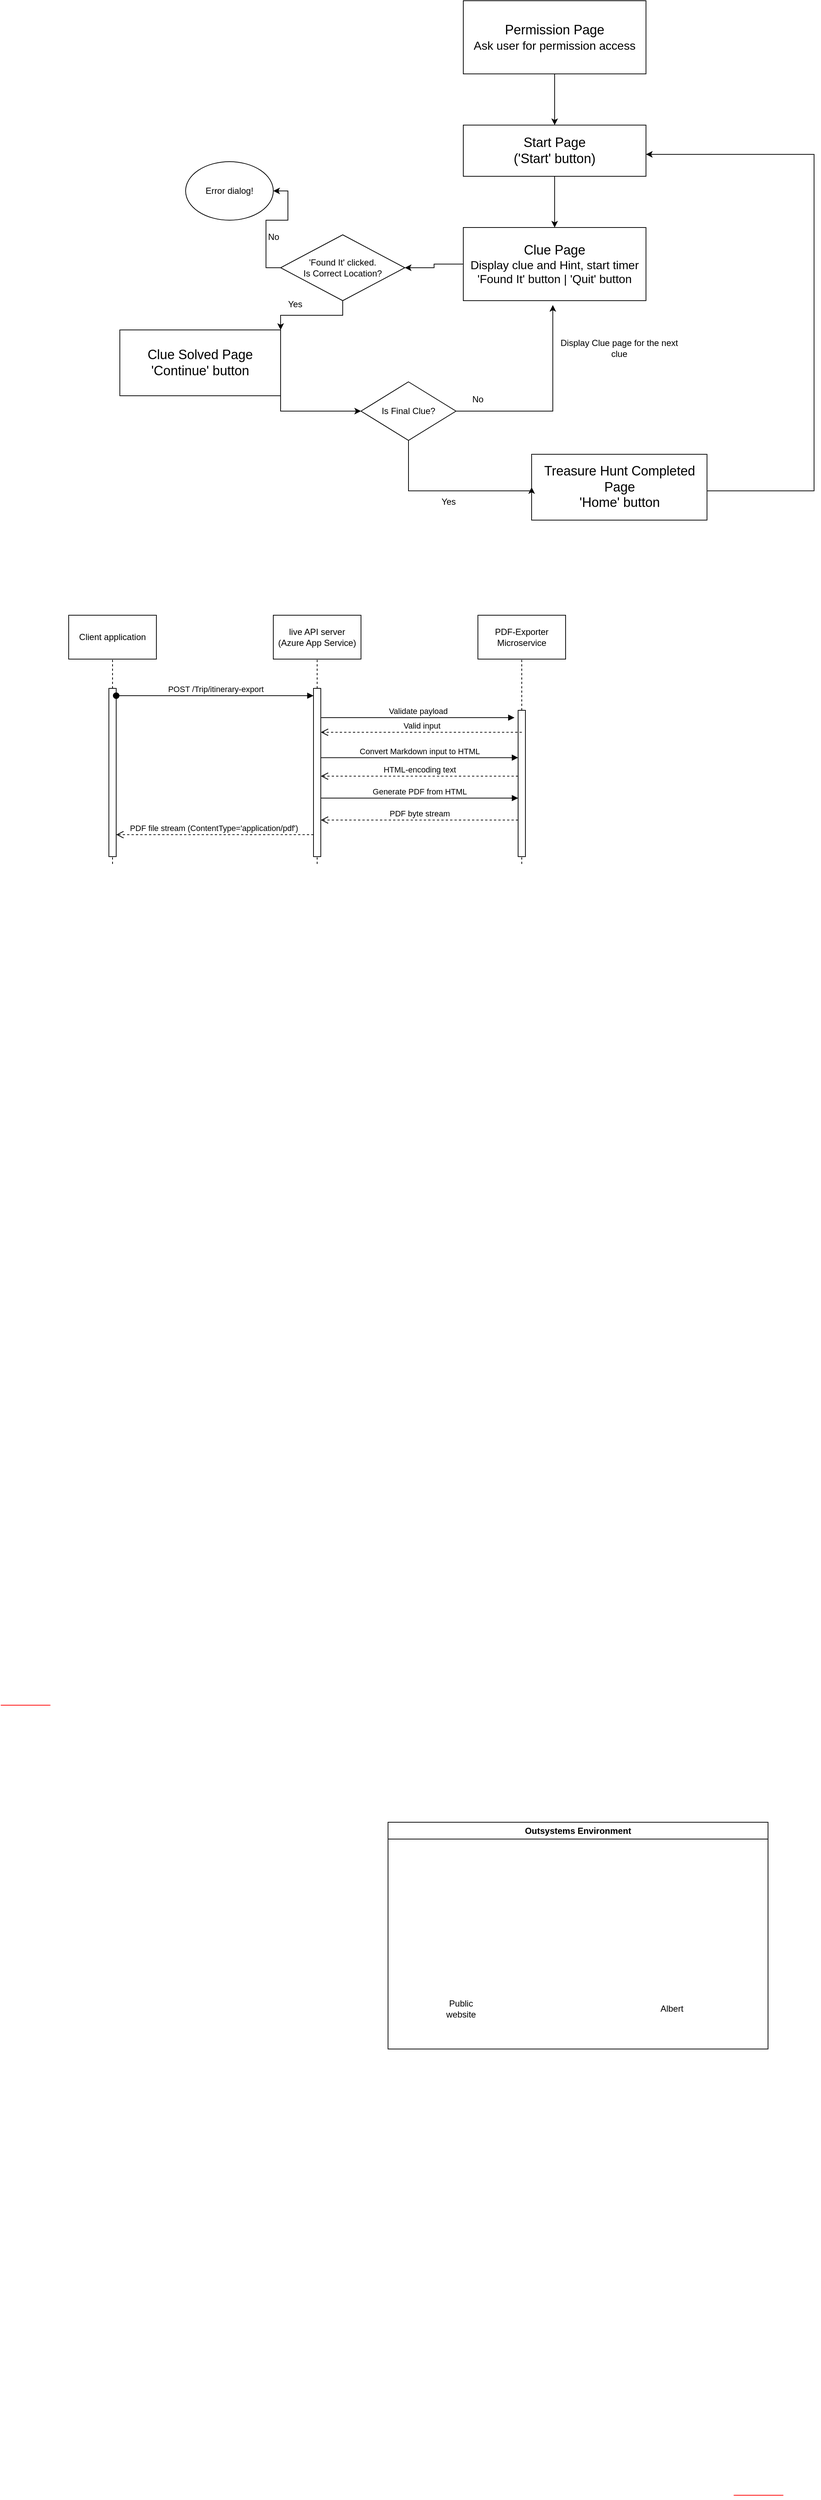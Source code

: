 <mxfile version="24.7.6">
  <diagram name="Page-1" id="9c096ad6-e400-ecc8-3e38-643d2caac077">
    <mxGraphModel dx="896" dy="1700" grid="1" gridSize="10" guides="1" tooltips="1" connect="1" arrows="1" fold="1" page="1" pageScale="1.5" pageWidth="1169" pageHeight="826" background="none" math="0" shadow="0">
      <root>
        <mxCell id="0" style=";html=1;" />
        <mxCell id="1" style=";html=1;" parent="0" />
        <mxCell id="3cfceab9cabfe5b9-59" value="" style="line;strokeWidth=1;html=1;rounded=1;fontSize=12;align=center;verticalAlign=middle;strokeColor=#FF0000;endFill=1;endArrow=classic;endSize=10;startSize=10;" parent="1" vertex="1">
          <mxGeometry x="87" y="1105" width="68" height="10" as="geometry" />
        </mxCell>
        <mxCell id="e3i8lb2qf0uO69dVtqz0-29" value="" style="line;strokeWidth=1;html=1;rounded=1;fontSize=12;align=center;verticalAlign=middle;strokeColor=#FF0000;endFill=1;endArrow=classic;endSize=10;startSize=10;" parent="1" vertex="1">
          <mxGeometry x="1090" y="2185" width="68" height="10" as="geometry" />
        </mxCell>
        <mxCell id="e3i8lb2qf0uO69dVtqz0-35" value="Outsystems Environment" style="swimlane;whiteSpace=wrap;html=1;" parent="1" vertex="1">
          <mxGeometry x="617" y="1270" width="520" height="310" as="geometry" />
        </mxCell>
        <mxCell id="e3i8lb2qf0uO69dVtqz0-63" value="Albert" style="text;html=1;align=center;verticalAlign=middle;resizable=0;points=[];autosize=1;strokeColor=none;fillColor=none;" parent="e3i8lb2qf0uO69dVtqz0-35" vertex="1">
          <mxGeometry x="363" y="240" width="50" height="30" as="geometry" />
        </mxCell>
        <mxCell id="e3i8lb2qf0uO69dVtqz0-64" value="Public website" style="text;html=1;strokeColor=none;fillColor=none;align=center;verticalAlign=middle;whiteSpace=wrap;rounded=0;" parent="e3i8lb2qf0uO69dVtqz0-35" vertex="1">
          <mxGeometry x="70" y="240" width="60" height="30" as="geometry" />
        </mxCell>
        <mxCell id="-pv1PhY7Ur8WQ9txaBfL-11" style="edgeStyle=orthogonalEdgeStyle;rounded=0;orthogonalLoop=1;jettySize=auto;html=1;entryX=0.5;entryY=0;entryDx=0;entryDy=0;" parent="1" source="-pv1PhY7Ur8WQ9txaBfL-1" target="-pv1PhY7Ur8WQ9txaBfL-2" edge="1">
          <mxGeometry relative="1" as="geometry" />
        </mxCell>
        <mxCell id="-pv1PhY7Ur8WQ9txaBfL-1" value="&lt;font style=&quot;font-size: 18px;&quot;&gt;Permission Page&lt;/font&gt;&lt;div&gt;&lt;font size=&quot;3&quot; style=&quot;&quot;&gt;Ask user for permission access&lt;/font&gt;&lt;/div&gt;" style="rounded=0;whiteSpace=wrap;html=1;" parent="1" vertex="1">
          <mxGeometry x="720" y="-1220" width="250" height="100" as="geometry" />
        </mxCell>
        <mxCell id="-pv1PhY7Ur8WQ9txaBfL-12" style="edgeStyle=orthogonalEdgeStyle;rounded=0;orthogonalLoop=1;jettySize=auto;html=1;entryX=0.5;entryY=0;entryDx=0;entryDy=0;" parent="1" source="-pv1PhY7Ur8WQ9txaBfL-2" target="-pv1PhY7Ur8WQ9txaBfL-3" edge="1">
          <mxGeometry relative="1" as="geometry" />
        </mxCell>
        <mxCell id="-pv1PhY7Ur8WQ9txaBfL-2" value="&lt;font style=&quot;font-size: 18px;&quot;&gt;Start Page&lt;/font&gt;&lt;div&gt;&lt;font style=&quot;font-size: 18px;&quot;&gt;(&#39;Start&#39; button)&lt;/font&gt;&lt;/div&gt;" style="rounded=0;whiteSpace=wrap;html=1;" parent="1" vertex="1">
          <mxGeometry x="720" y="-1050" width="250" height="70" as="geometry" />
        </mxCell>
        <mxCell id="0E3FOYlrVrTt8z1TrIhe-15" style="edgeStyle=orthogonalEdgeStyle;rounded=0;orthogonalLoop=1;jettySize=auto;html=1;entryX=1;entryY=0.5;entryDx=0;entryDy=0;" parent="1" source="-pv1PhY7Ur8WQ9txaBfL-3" target="0E3FOYlrVrTt8z1TrIhe-13" edge="1">
          <mxGeometry relative="1" as="geometry" />
        </mxCell>
        <mxCell id="-pv1PhY7Ur8WQ9txaBfL-3" value="&lt;span style=&quot;font-size: 18px;&quot;&gt;Clue Page&lt;/span&gt;&lt;br&gt;&lt;div&gt;&lt;font size=&quot;3&quot;&gt;Display clue and Hint, start timer&lt;/font&gt;&lt;/div&gt;&lt;div&gt;&lt;font size=&quot;3&quot;&gt;&#39;Found It&#39; button | &#39;Quit&#39; button&lt;/font&gt;&lt;/div&gt;" style="rounded=0;whiteSpace=wrap;html=1;" parent="1" vertex="1">
          <mxGeometry x="720" y="-910" width="250" height="100" as="geometry" />
        </mxCell>
        <mxCell id="0E3FOYlrVrTt8z1TrIhe-21" style="edgeStyle=orthogonalEdgeStyle;rounded=0;orthogonalLoop=1;jettySize=auto;html=1;entryX=0;entryY=0.5;entryDx=0;entryDy=0;" parent="1" source="-pv1PhY7Ur8WQ9txaBfL-5" target="0E3FOYlrVrTt8z1TrIhe-20" edge="1">
          <mxGeometry relative="1" as="geometry">
            <Array as="points">
              <mxPoint x="470" y="-659" />
            </Array>
          </mxGeometry>
        </mxCell>
        <mxCell id="-pv1PhY7Ur8WQ9txaBfL-5" value="&lt;font style=&quot;font-size: 18px;&quot;&gt;Clue Solved Page&lt;/font&gt;&lt;div&gt;&lt;span style=&quot;font-size: 18px;&quot;&gt;&#39;Continue&#39; button&lt;/span&gt;&lt;/div&gt;" style="rounded=0;whiteSpace=wrap;html=1;" parent="1" vertex="1">
          <mxGeometry x="250" y="-770" width="220" height="90" as="geometry" />
        </mxCell>
        <mxCell id="0E3FOYlrVrTt8z1TrIhe-28" style="edgeStyle=orthogonalEdgeStyle;rounded=0;orthogonalLoop=1;jettySize=auto;html=1;entryX=0;entryY=0;entryDx=0;entryDy=0;" parent="1" source="-pv1PhY7Ur8WQ9txaBfL-8" edge="1">
          <mxGeometry relative="1" as="geometry">
            <mxPoint x="970" y="-1010" as="targetPoint" />
            <Array as="points">
              <mxPoint x="1200" y="-550" />
              <mxPoint x="1200" y="-1010" />
            </Array>
          </mxGeometry>
        </mxCell>
        <mxCell id="-pv1PhY7Ur8WQ9txaBfL-8" value="&lt;font style=&quot;font-size: 18px;&quot;&gt;Treasure Hunt Completed Page&lt;/font&gt;&lt;div&gt;&lt;font style=&quot;font-size: 18px;&quot;&gt;&#39;Home&#39; button&lt;/font&gt;&lt;/div&gt;" style="rounded=0;whiteSpace=wrap;html=1;" parent="1" vertex="1">
          <mxGeometry x="813.5" y="-600" width="240" height="90" as="geometry" />
        </mxCell>
        <mxCell id="0E3FOYlrVrTt8z1TrIhe-12" value="Error dialog!" style="ellipse;whiteSpace=wrap;html=1;" parent="1" vertex="1">
          <mxGeometry x="340" y="-1000" width="120" height="80" as="geometry" />
        </mxCell>
        <mxCell id="0E3FOYlrVrTt8z1TrIhe-16" style="edgeStyle=orthogonalEdgeStyle;rounded=0;orthogonalLoop=1;jettySize=auto;html=1;entryX=1;entryY=0.5;entryDx=0;entryDy=0;" parent="1" source="0E3FOYlrVrTt8z1TrIhe-13" target="0E3FOYlrVrTt8z1TrIhe-12" edge="1">
          <mxGeometry relative="1" as="geometry" />
        </mxCell>
        <mxCell id="0E3FOYlrVrTt8z1TrIhe-18" style="edgeStyle=orthogonalEdgeStyle;rounded=0;orthogonalLoop=1;jettySize=auto;html=1;entryX=1;entryY=0;entryDx=0;entryDy=0;" parent="1" source="0E3FOYlrVrTt8z1TrIhe-13" target="-pv1PhY7Ur8WQ9txaBfL-5" edge="1">
          <mxGeometry relative="1" as="geometry" />
        </mxCell>
        <mxCell id="0E3FOYlrVrTt8z1TrIhe-13" value="&#39;Found It&#39; clicked.&lt;div&gt;Is Correct Location?&lt;/div&gt;" style="rhombus;whiteSpace=wrap;html=1;" parent="1" vertex="1">
          <mxGeometry x="470" y="-900" width="170" height="90" as="geometry" />
        </mxCell>
        <mxCell id="0E3FOYlrVrTt8z1TrIhe-17" value="No" style="text;html=1;align=center;verticalAlign=middle;resizable=0;points=[];autosize=1;strokeColor=none;fillColor=none;" parent="1" vertex="1">
          <mxGeometry x="440" y="-912" width="40" height="30" as="geometry" />
        </mxCell>
        <mxCell id="0E3FOYlrVrTt8z1TrIhe-19" value="Yes" style="text;html=1;align=center;verticalAlign=middle;whiteSpace=wrap;rounded=0;" parent="1" vertex="1">
          <mxGeometry x="460" y="-820" width="60" height="30" as="geometry" />
        </mxCell>
        <mxCell id="0E3FOYlrVrTt8z1TrIhe-22" style="edgeStyle=orthogonalEdgeStyle;rounded=0;orthogonalLoop=1;jettySize=auto;html=1;entryX=0;entryY=0.5;entryDx=0;entryDy=0;" parent="1" source="0E3FOYlrVrTt8z1TrIhe-20" target="-pv1PhY7Ur8WQ9txaBfL-8" edge="1">
          <mxGeometry relative="1" as="geometry">
            <Array as="points">
              <mxPoint x="645" y="-550" />
              <mxPoint x="814" y="-550" />
            </Array>
          </mxGeometry>
        </mxCell>
        <mxCell id="0E3FOYlrVrTt8z1TrIhe-20" value="Is Final Clue?" style="rhombus;whiteSpace=wrap;html=1;" parent="1" vertex="1">
          <mxGeometry x="580" y="-699" width="130" height="80" as="geometry" />
        </mxCell>
        <mxCell id="0E3FOYlrVrTt8z1TrIhe-23" value="Yes" style="text;html=1;align=center;verticalAlign=middle;whiteSpace=wrap;rounded=0;" parent="1" vertex="1">
          <mxGeometry x="670" y="-550" width="60" height="30" as="geometry" />
        </mxCell>
        <mxCell id="0E3FOYlrVrTt8z1TrIhe-24" style="edgeStyle=orthogonalEdgeStyle;rounded=0;orthogonalLoop=1;jettySize=auto;html=1;entryX=0.49;entryY=1.06;entryDx=0;entryDy=0;entryPerimeter=0;" parent="1" source="0E3FOYlrVrTt8z1TrIhe-20" target="-pv1PhY7Ur8WQ9txaBfL-3" edge="1">
          <mxGeometry relative="1" as="geometry" />
        </mxCell>
        <mxCell id="0E3FOYlrVrTt8z1TrIhe-25" value="No" style="text;html=1;align=center;verticalAlign=middle;whiteSpace=wrap;rounded=0;" parent="1" vertex="1">
          <mxGeometry x="710" y="-690" width="60" height="30" as="geometry" />
        </mxCell>
        <mxCell id="0E3FOYlrVrTt8z1TrIhe-27" value="Display Clue page for the next clue" style="text;html=1;align=center;verticalAlign=middle;whiteSpace=wrap;rounded=0;" parent="1" vertex="1">
          <mxGeometry x="847" y="-760" width="173" height="30" as="geometry" />
        </mxCell>
        <mxCell id="CC6keT1DGDDNWCiZmxZs-1" value="Client application" style="rounded=0;whiteSpace=wrap;html=1;" vertex="1" parent="1">
          <mxGeometry x="180" y="-380" width="120" height="60" as="geometry" />
        </mxCell>
        <mxCell id="CC6keT1DGDDNWCiZmxZs-2" value="live API server&lt;div&gt;(Azure App Service)&lt;/div&gt;" style="rounded=0;whiteSpace=wrap;html=1;" vertex="1" parent="1">
          <mxGeometry x="460" y="-380" width="120" height="60" as="geometry" />
        </mxCell>
        <mxCell id="CC6keT1DGDDNWCiZmxZs-3" value="PDF-Exporter Microservice" style="rounded=0;whiteSpace=wrap;html=1;" vertex="1" parent="1">
          <mxGeometry x="740" y="-380" width="120" height="60" as="geometry" />
        </mxCell>
        <mxCell id="CC6keT1DGDDNWCiZmxZs-4" value="" style="endArrow=none;dashed=1;html=1;rounded=0;entryX=0.5;entryY=1;entryDx=0;entryDy=0;" edge="1" parent="1" source="CC6keT1DGDDNWCiZmxZs-8" target="CC6keT1DGDDNWCiZmxZs-1">
          <mxGeometry width="50" height="50" relative="1" as="geometry">
            <mxPoint x="240" y="-40" as="sourcePoint" />
            <mxPoint x="640" y="-210" as="targetPoint" />
          </mxGeometry>
        </mxCell>
        <mxCell id="CC6keT1DGDDNWCiZmxZs-6" value="" style="endArrow=none;dashed=1;html=1;rounded=0;entryX=0.5;entryY=1;entryDx=0;entryDy=0;" edge="1" parent="1" source="CC6keT1DGDDNWCiZmxZs-10" target="CC6keT1DGDDNWCiZmxZs-2">
          <mxGeometry width="50" height="50" relative="1" as="geometry">
            <mxPoint x="520" y="-40" as="sourcePoint" />
            <mxPoint x="640" y="-210" as="targetPoint" />
          </mxGeometry>
        </mxCell>
        <mxCell id="CC6keT1DGDDNWCiZmxZs-7" value="" style="endArrow=none;dashed=1;html=1;rounded=0;entryX=0.5;entryY=1;entryDx=0;entryDy=0;" edge="1" parent="1" source="CC6keT1DGDDNWCiZmxZs-12" target="CC6keT1DGDDNWCiZmxZs-3">
          <mxGeometry width="50" height="50" relative="1" as="geometry">
            <mxPoint x="800" y="-40" as="sourcePoint" />
            <mxPoint x="640" y="-210" as="targetPoint" />
          </mxGeometry>
        </mxCell>
        <mxCell id="CC6keT1DGDDNWCiZmxZs-9" value="" style="endArrow=none;dashed=1;html=1;rounded=0;entryX=0.5;entryY=1;entryDx=0;entryDy=0;" edge="1" parent="1" target="CC6keT1DGDDNWCiZmxZs-8">
          <mxGeometry width="50" height="50" relative="1" as="geometry">
            <mxPoint x="240" y="-40" as="sourcePoint" />
            <mxPoint x="240" y="-320" as="targetPoint" />
          </mxGeometry>
        </mxCell>
        <mxCell id="CC6keT1DGDDNWCiZmxZs-8" value="" style="html=1;points=[[0,0,0,0,5],[0,1,0,0,-5],[1,0,0,0,5],[1,1,0,0,-5]];perimeter=orthogonalPerimeter;outlineConnect=0;targetShapes=umlLifeline;portConstraint=eastwest;newEdgeStyle={&quot;curved&quot;:0,&quot;rounded&quot;:0};" vertex="1" parent="1">
          <mxGeometry x="235" y="-280" width="10" height="230" as="geometry" />
        </mxCell>
        <mxCell id="CC6keT1DGDDNWCiZmxZs-11" value="" style="endArrow=none;dashed=1;html=1;rounded=0;entryX=0.5;entryY=1;entryDx=0;entryDy=0;" edge="1" parent="1" target="CC6keT1DGDDNWCiZmxZs-10">
          <mxGeometry width="50" height="50" relative="1" as="geometry">
            <mxPoint x="520" y="-40" as="sourcePoint" />
            <mxPoint x="520" y="-320" as="targetPoint" />
          </mxGeometry>
        </mxCell>
        <mxCell id="CC6keT1DGDDNWCiZmxZs-10" value="" style="html=1;points=[[0,0,0,0,5],[0,1,0,0,-5],[1,0,0,0,5],[1,1,0,0,-5]];perimeter=orthogonalPerimeter;outlineConnect=0;targetShapes=umlLifeline;portConstraint=eastwest;newEdgeStyle={&quot;curved&quot;:0,&quot;rounded&quot;:0};" vertex="1" parent="1">
          <mxGeometry x="515" y="-280" width="10" height="230" as="geometry" />
        </mxCell>
        <mxCell id="CC6keT1DGDDNWCiZmxZs-13" value="" style="endArrow=none;dashed=1;html=1;rounded=0;entryX=0.5;entryY=1;entryDx=0;entryDy=0;" edge="1" parent="1" target="CC6keT1DGDDNWCiZmxZs-12">
          <mxGeometry width="50" height="50" relative="1" as="geometry">
            <mxPoint x="800" y="-40" as="sourcePoint" />
            <mxPoint x="800" y="-320" as="targetPoint" />
          </mxGeometry>
        </mxCell>
        <mxCell id="CC6keT1DGDDNWCiZmxZs-12" value="" style="html=1;points=[[0,0,0,0,5],[0,1,0,0,-5],[1,0,0,0,5],[1,1,0,0,-5]];perimeter=orthogonalPerimeter;outlineConnect=0;targetShapes=umlLifeline;portConstraint=eastwest;newEdgeStyle={&quot;curved&quot;:0,&quot;rounded&quot;:0};" vertex="1" parent="1">
          <mxGeometry x="795" y="-250" width="10" height="200" as="geometry" />
        </mxCell>
        <mxCell id="CC6keT1DGDDNWCiZmxZs-14" value="POST /Trip/itinerary-export" style="html=1;verticalAlign=bottom;startArrow=oval;startFill=1;endArrow=block;startSize=8;curved=0;rounded=0;" edge="1" parent="1" target="CC6keT1DGDDNWCiZmxZs-10">
          <mxGeometry x="0.002" width="60" relative="1" as="geometry">
            <mxPoint x="245" y="-270" as="sourcePoint" />
            <mxPoint x="510" y="-270" as="targetPoint" />
            <mxPoint as="offset" />
          </mxGeometry>
        </mxCell>
        <mxCell id="CC6keT1DGDDNWCiZmxZs-15" value="Validate payload" style="html=1;verticalAlign=bottom;endArrow=block;curved=0;rounded=0;" edge="1" parent="1" source="CC6keT1DGDDNWCiZmxZs-10">
          <mxGeometry width="80" relative="1" as="geometry">
            <mxPoint x="535" y="-240.45" as="sourcePoint" />
            <mxPoint x="790" y="-240" as="targetPoint" />
          </mxGeometry>
        </mxCell>
        <mxCell id="CC6keT1DGDDNWCiZmxZs-16" value="Valid input" style="html=1;verticalAlign=bottom;endArrow=open;dashed=1;endSize=8;curved=0;rounded=0;" edge="1" parent="1" target="CC6keT1DGDDNWCiZmxZs-10">
          <mxGeometry relative="1" as="geometry">
            <mxPoint x="800" y="-220" as="sourcePoint" />
            <mxPoint x="530" y="-220" as="targetPoint" />
            <mxPoint as="offset" />
          </mxGeometry>
        </mxCell>
        <mxCell id="CC6keT1DGDDNWCiZmxZs-17" value="Convert Markdown input to HTML" style="html=1;verticalAlign=bottom;endArrow=block;curved=0;rounded=0;" edge="1" parent="1" target="CC6keT1DGDDNWCiZmxZs-12">
          <mxGeometry width="80" relative="1" as="geometry">
            <mxPoint x="525" y="-185.31" as="sourcePoint" />
            <mxPoint x="605" y="-185.31" as="targetPoint" />
          </mxGeometry>
        </mxCell>
        <mxCell id="CC6keT1DGDDNWCiZmxZs-18" value="HTML-encoding text" style="html=1;verticalAlign=bottom;endArrow=open;dashed=1;endSize=8;curved=0;rounded=0;" edge="1" parent="1" target="CC6keT1DGDDNWCiZmxZs-10">
          <mxGeometry relative="1" as="geometry">
            <mxPoint x="795" y="-160" as="sourcePoint" />
            <mxPoint x="715" y="-160" as="targetPoint" />
          </mxGeometry>
        </mxCell>
        <mxCell id="CC6keT1DGDDNWCiZmxZs-19" value="Generate PDF from HTML" style="html=1;verticalAlign=bottom;endArrow=block;curved=0;rounded=0;" edge="1" parent="1" target="CC6keT1DGDDNWCiZmxZs-12">
          <mxGeometry width="80" relative="1" as="geometry">
            <mxPoint x="525" y="-130" as="sourcePoint" />
            <mxPoint x="605" y="-130" as="targetPoint" />
            <mxPoint as="offset" />
          </mxGeometry>
        </mxCell>
        <mxCell id="CC6keT1DGDDNWCiZmxZs-20" value="PDF byte stream" style="html=1;verticalAlign=bottom;endArrow=open;dashed=1;endSize=8;curved=0;rounded=0;" edge="1" parent="1" target="CC6keT1DGDDNWCiZmxZs-10">
          <mxGeometry relative="1" as="geometry">
            <mxPoint x="795" y="-100" as="sourcePoint" />
            <mxPoint x="715" y="-100" as="targetPoint" />
          </mxGeometry>
        </mxCell>
        <mxCell id="CC6keT1DGDDNWCiZmxZs-21" value="PDF file stream (ContentType=&#39;application/pdf&#39;)&amp;nbsp;" style="html=1;verticalAlign=bottom;endArrow=open;dashed=1;endSize=8;curved=0;rounded=0;" edge="1" parent="1" target="CC6keT1DGDDNWCiZmxZs-8">
          <mxGeometry relative="1" as="geometry">
            <mxPoint x="515" y="-80" as="sourcePoint" />
            <mxPoint x="435" y="-80" as="targetPoint" />
          </mxGeometry>
        </mxCell>
      </root>
    </mxGraphModel>
  </diagram>
</mxfile>
